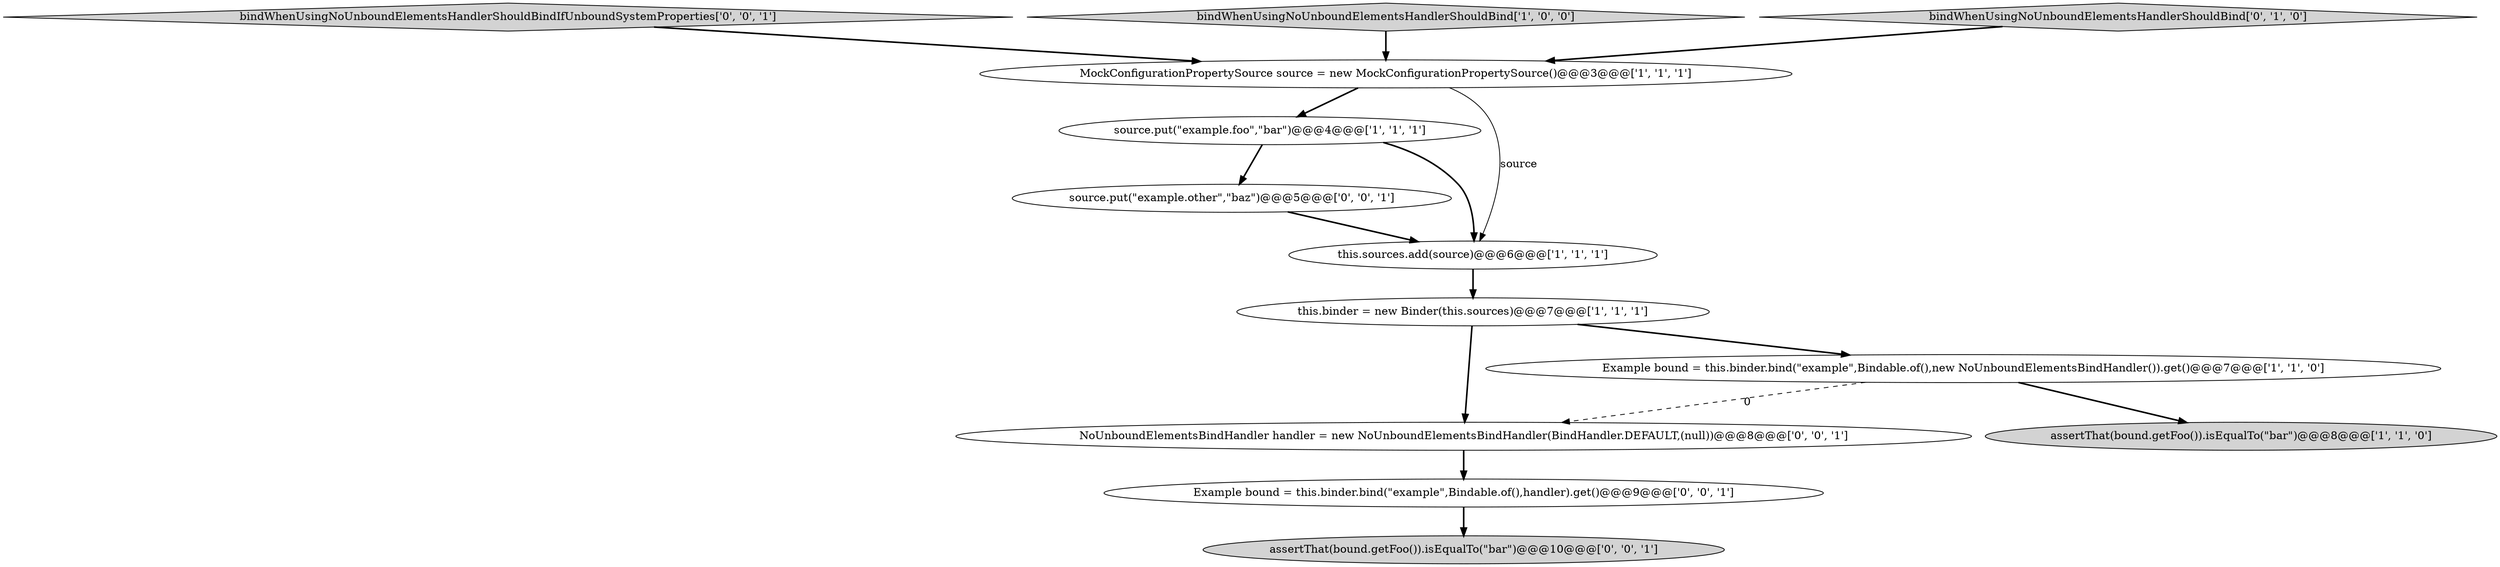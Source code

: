 digraph {
11 [style = filled, label = "source.put(\"example.other\",\"baz\")@@@5@@@['0', '0', '1']", fillcolor = white, shape = ellipse image = "AAA0AAABBB3BBB"];
9 [style = filled, label = "Example bound = this.binder.bind(\"example\",Bindable.of(),handler).get()@@@9@@@['0', '0', '1']", fillcolor = white, shape = ellipse image = "AAA0AAABBB3BBB"];
4 [style = filled, label = "source.put(\"example.foo\",\"bar\")@@@4@@@['1', '1', '1']", fillcolor = white, shape = ellipse image = "AAA0AAABBB1BBB"];
0 [style = filled, label = "this.binder = new Binder(this.sources)@@@7@@@['1', '1', '1']", fillcolor = white, shape = ellipse image = "AAA0AAABBB1BBB"];
8 [style = filled, label = "assertThat(bound.getFoo()).isEqualTo(\"bar\")@@@10@@@['0', '0', '1']", fillcolor = lightgray, shape = ellipse image = "AAA0AAABBB3BBB"];
10 [style = filled, label = "NoUnboundElementsBindHandler handler = new NoUnboundElementsBindHandler(BindHandler.DEFAULT,(null))@@@8@@@['0', '0', '1']", fillcolor = white, shape = ellipse image = "AAA0AAABBB3BBB"];
12 [style = filled, label = "bindWhenUsingNoUnboundElementsHandlerShouldBindIfUnboundSystemProperties['0', '0', '1']", fillcolor = lightgray, shape = diamond image = "AAA0AAABBB3BBB"];
6 [style = filled, label = "bindWhenUsingNoUnboundElementsHandlerShouldBind['1', '0', '0']", fillcolor = lightgray, shape = diamond image = "AAA0AAABBB1BBB"];
3 [style = filled, label = "MockConfigurationPropertySource source = new MockConfigurationPropertySource()@@@3@@@['1', '1', '1']", fillcolor = white, shape = ellipse image = "AAA0AAABBB1BBB"];
1 [style = filled, label = "this.sources.add(source)@@@6@@@['1', '1', '1']", fillcolor = white, shape = ellipse image = "AAA0AAABBB1BBB"];
7 [style = filled, label = "bindWhenUsingNoUnboundElementsHandlerShouldBind['0', '1', '0']", fillcolor = lightgray, shape = diamond image = "AAA0AAABBB2BBB"];
2 [style = filled, label = "assertThat(bound.getFoo()).isEqualTo(\"bar\")@@@8@@@['1', '1', '0']", fillcolor = lightgray, shape = ellipse image = "AAA0AAABBB1BBB"];
5 [style = filled, label = "Example bound = this.binder.bind(\"example\",Bindable.of(),new NoUnboundElementsBindHandler()).get()@@@7@@@['1', '1', '0']", fillcolor = white, shape = ellipse image = "AAA0AAABBB1BBB"];
6->3 [style = bold, label=""];
5->2 [style = bold, label=""];
4->1 [style = bold, label=""];
0->10 [style = bold, label=""];
10->9 [style = bold, label=""];
12->3 [style = bold, label=""];
1->0 [style = bold, label=""];
4->11 [style = bold, label=""];
5->10 [style = dashed, label="0"];
9->8 [style = bold, label=""];
11->1 [style = bold, label=""];
3->4 [style = bold, label=""];
7->3 [style = bold, label=""];
0->5 [style = bold, label=""];
3->1 [style = solid, label="source"];
}

